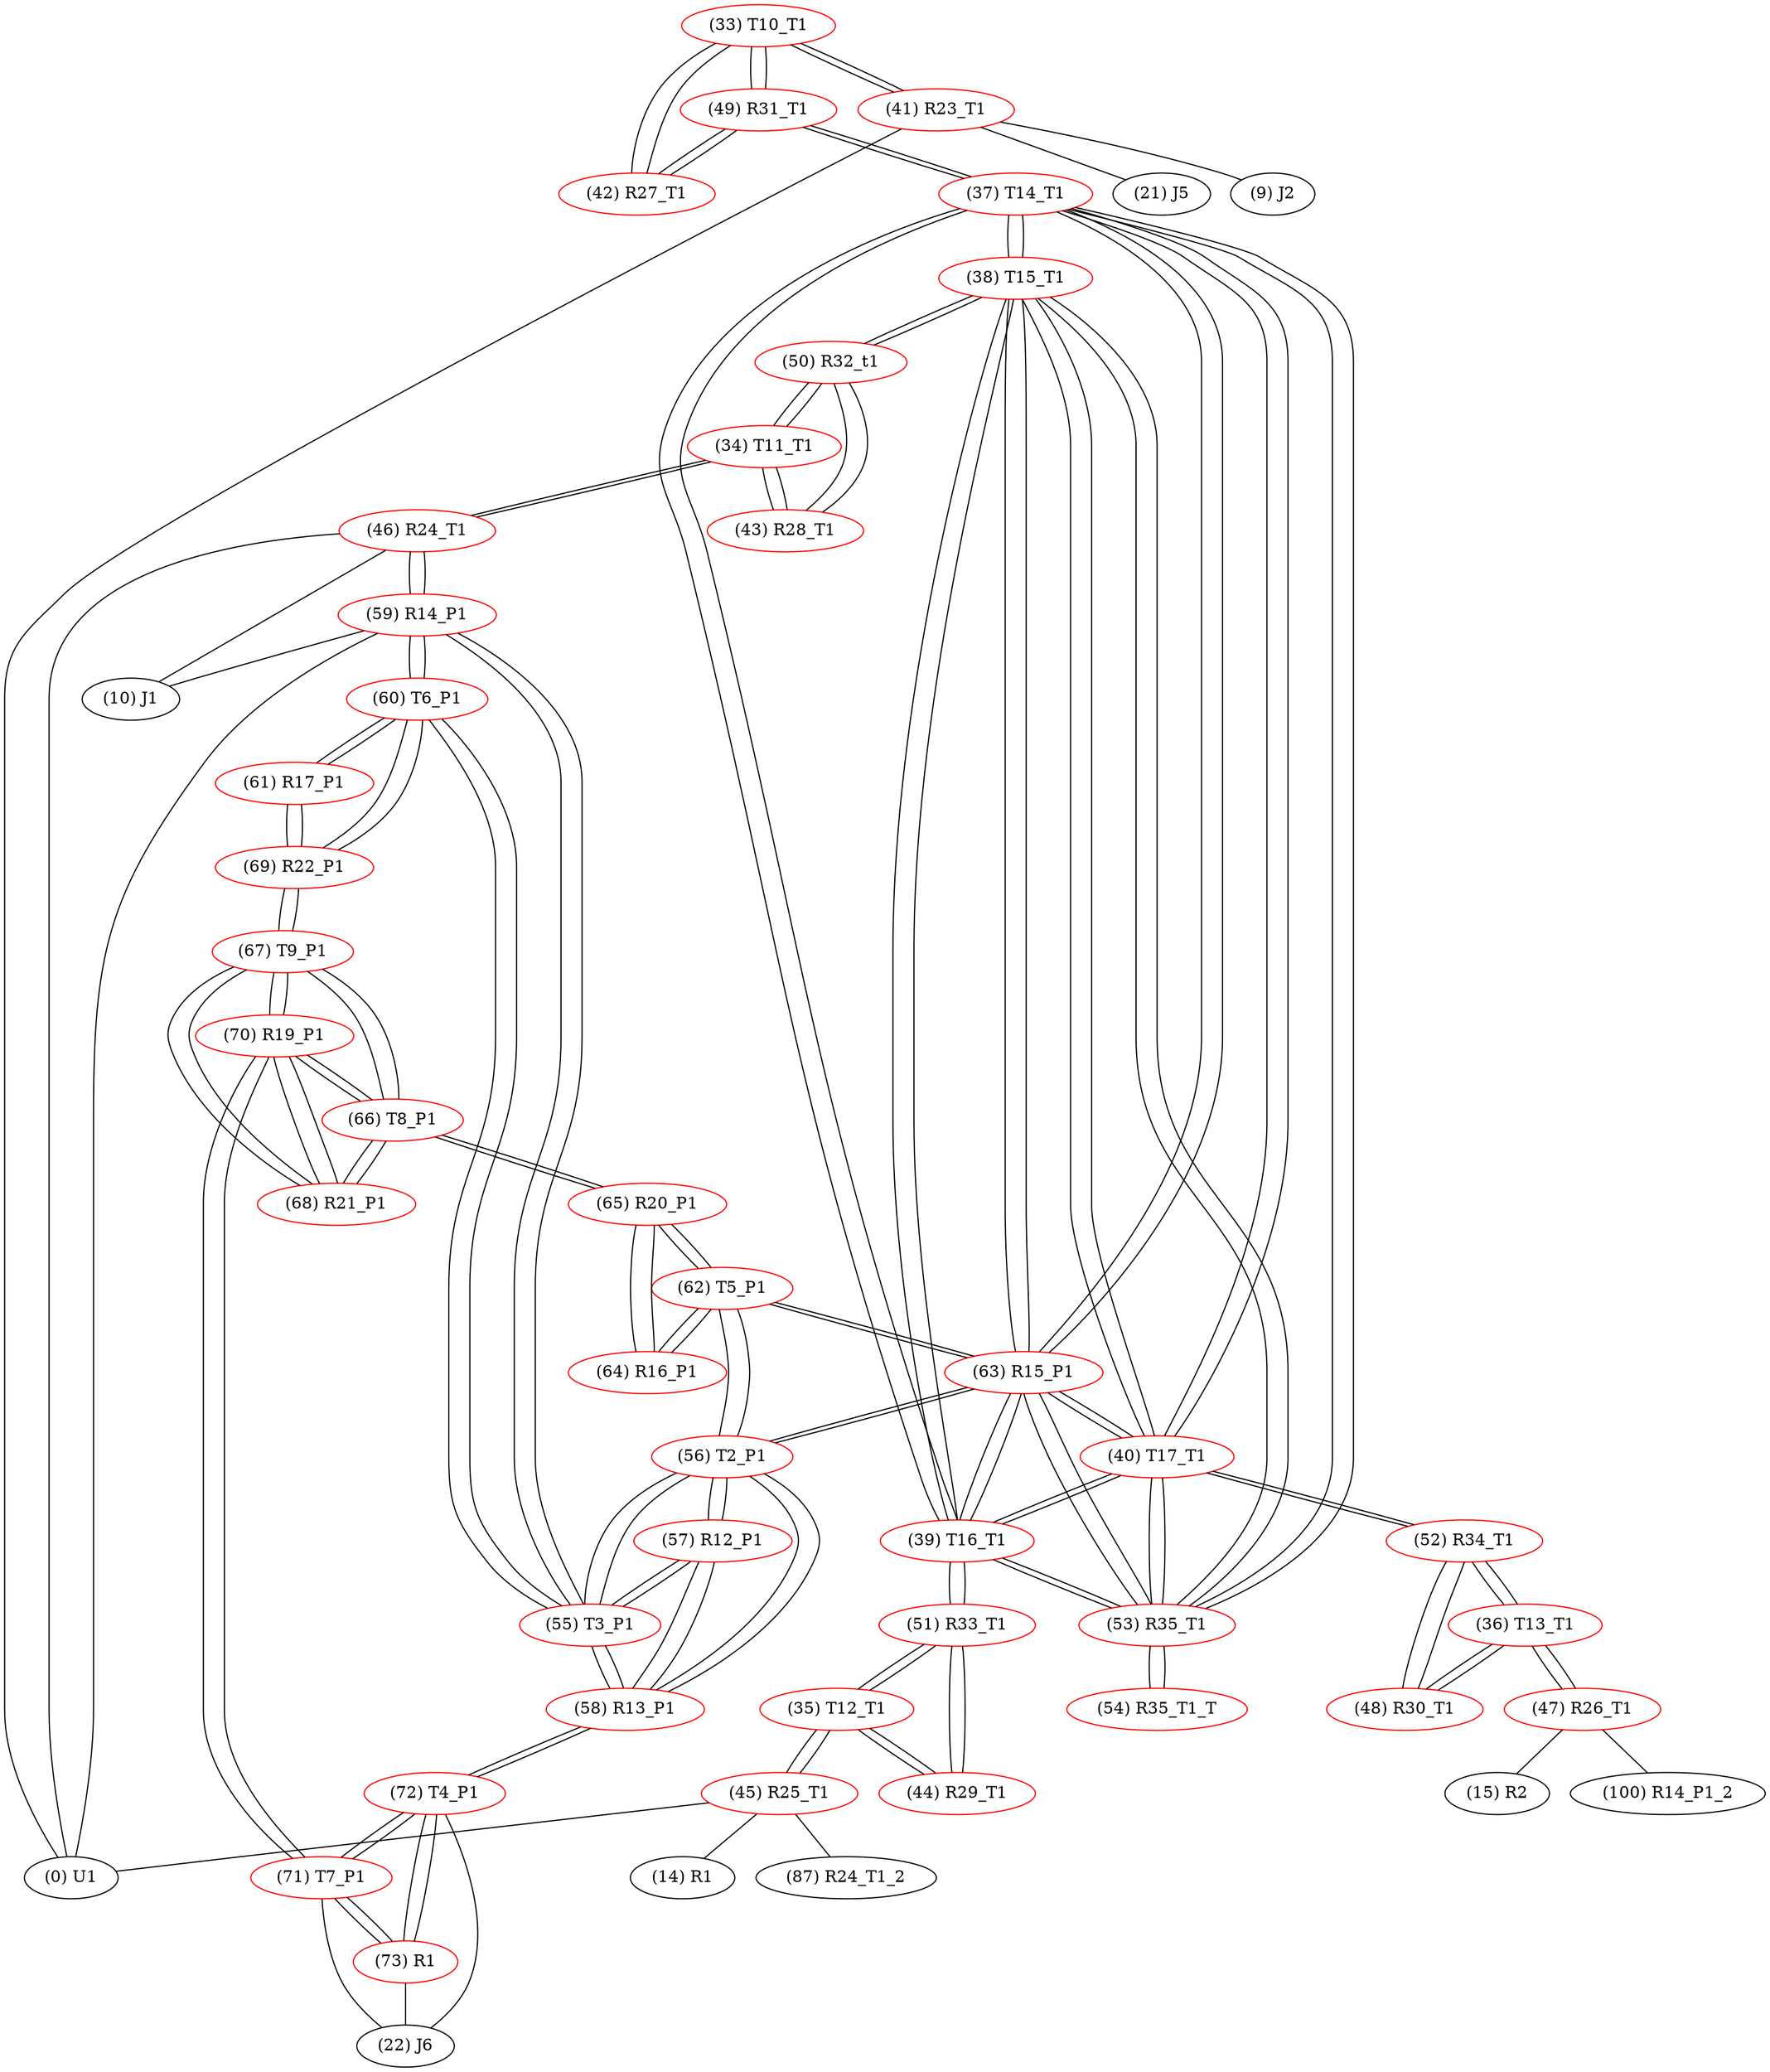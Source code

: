 graph {
	33 [label="(33) T10_T1" color=red]
	41 [label="(41) R23_T1"]
	49 [label="(49) R31_T1"]
	42 [label="(42) R27_T1"]
	34 [label="(34) T11_T1" color=red]
	46 [label="(46) R24_T1"]
	43 [label="(43) R28_T1"]
	50 [label="(50) R32_t1"]
	35 [label="(35) T12_T1" color=red]
	51 [label="(51) R33_T1"]
	44 [label="(44) R29_T1"]
	45 [label="(45) R25_T1"]
	36 [label="(36) T13_T1" color=red]
	48 [label="(48) R30_T1"]
	52 [label="(52) R34_T1"]
	47 [label="(47) R26_T1"]
	37 [label="(37) T14_T1" color=red]
	49 [label="(49) R31_T1"]
	63 [label="(63) R15_P1"]
	40 [label="(40) T17_T1"]
	53 [label="(53) R35_T1"]
	39 [label="(39) T16_T1"]
	38 [label="(38) T15_T1"]
	38 [label="(38) T15_T1" color=red]
	50 [label="(50) R32_t1"]
	63 [label="(63) R15_P1"]
	40 [label="(40) T17_T1"]
	53 [label="(53) R35_T1"]
	39 [label="(39) T16_T1"]
	37 [label="(37) T14_T1"]
	39 [label="(39) T16_T1" color=red]
	51 [label="(51) R33_T1"]
	63 [label="(63) R15_P1"]
	40 [label="(40) T17_T1"]
	53 [label="(53) R35_T1"]
	38 [label="(38) T15_T1"]
	37 [label="(37) T14_T1"]
	40 [label="(40) T17_T1" color=red]
	52 [label="(52) R34_T1"]
	63 [label="(63) R15_P1"]
	53 [label="(53) R35_T1"]
	39 [label="(39) T16_T1"]
	38 [label="(38) T15_T1"]
	37 [label="(37) T14_T1"]
	41 [label="(41) R23_T1" color=red]
	0 [label="(0) U1"]
	9 [label="(9) J2"]
	21 [label="(21) J5"]
	33 [label="(33) T10_T1"]
	42 [label="(42) R27_T1" color=red]
	33 [label="(33) T10_T1"]
	49 [label="(49) R31_T1"]
	43 [label="(43) R28_T1" color=red]
	34 [label="(34) T11_T1"]
	50 [label="(50) R32_t1"]
	44 [label="(44) R29_T1" color=red]
	51 [label="(51) R33_T1"]
	35 [label="(35) T12_T1"]
	45 [label="(45) R25_T1" color=red]
	0 [label="(0) U1"]
	14 [label="(14) R1"]
	87 [label="(87) R24_T1_2"]
	35 [label="(35) T12_T1"]
	46 [label="(46) R24_T1" color=red]
	59 [label="(59) R14_P1"]
	10 [label="(10) J1"]
	0 [label="(0) U1"]
	34 [label="(34) T11_T1"]
	47 [label="(47) R26_T1" color=red]
	100 [label="(100) R14_P1_2"]
	15 [label="(15) R2"]
	36 [label="(36) T13_T1"]
	48 [label="(48) R30_T1" color=red]
	52 [label="(52) R34_T1"]
	36 [label="(36) T13_T1"]
	49 [label="(49) R31_T1" color=red]
	33 [label="(33) T10_T1"]
	42 [label="(42) R27_T1"]
	37 [label="(37) T14_T1"]
	50 [label="(50) R32_t1" color=red]
	38 [label="(38) T15_T1"]
	34 [label="(34) T11_T1"]
	43 [label="(43) R28_T1"]
	51 [label="(51) R33_T1" color=red]
	39 [label="(39) T16_T1"]
	44 [label="(44) R29_T1"]
	35 [label="(35) T12_T1"]
	52 [label="(52) R34_T1" color=red]
	40 [label="(40) T17_T1"]
	48 [label="(48) R30_T1"]
	36 [label="(36) T13_T1"]
	53 [label="(53) R35_T1" color=red]
	54 [label="(54) R35_T1_T"]
	63 [label="(63) R15_P1"]
	40 [label="(40) T17_T1"]
	39 [label="(39) T16_T1"]
	38 [label="(38) T15_T1"]
	37 [label="(37) T14_T1"]
	54 [label="(54) R35_T1_T" color=red]
	53 [label="(53) R35_T1"]
	55 [label="(55) T3_P1" color=red]
	59 [label="(59) R14_P1"]
	60 [label="(60) T6_P1"]
	58 [label="(58) R13_P1"]
	57 [label="(57) R12_P1"]
	56 [label="(56) T2_P1"]
	56 [label="(56) T2_P1" color=red]
	58 [label="(58) R13_P1"]
	55 [label="(55) T3_P1"]
	57 [label="(57) R12_P1"]
	62 [label="(62) T5_P1"]
	63 [label="(63) R15_P1"]
	57 [label="(57) R12_P1" color=red]
	58 [label="(58) R13_P1"]
	55 [label="(55) T3_P1"]
	56 [label="(56) T2_P1"]
	58 [label="(58) R13_P1" color=red]
	72 [label="(72) T4_P1"]
	55 [label="(55) T3_P1"]
	57 [label="(57) R12_P1"]
	56 [label="(56) T2_P1"]
	59 [label="(59) R14_P1" color=red]
	10 [label="(10) J1"]
	0 [label="(0) U1"]
	46 [label="(46) R24_T1"]
	55 [label="(55) T3_P1"]
	60 [label="(60) T6_P1"]
	60 [label="(60) T6_P1" color=red]
	59 [label="(59) R14_P1"]
	55 [label="(55) T3_P1"]
	69 [label="(69) R22_P1"]
	61 [label="(61) R17_P1"]
	61 [label="(61) R17_P1" color=red]
	69 [label="(69) R22_P1"]
	60 [label="(60) T6_P1"]
	62 [label="(62) T5_P1" color=red]
	56 [label="(56) T2_P1"]
	63 [label="(63) R15_P1"]
	64 [label="(64) R16_P1"]
	65 [label="(65) R20_P1"]
	63 [label="(63) R15_P1" color=red]
	40 [label="(40) T17_T1"]
	53 [label="(53) R35_T1"]
	39 [label="(39) T16_T1"]
	38 [label="(38) T15_T1"]
	37 [label="(37) T14_T1"]
	56 [label="(56) T2_P1"]
	62 [label="(62) T5_P1"]
	64 [label="(64) R16_P1" color=red]
	62 [label="(62) T5_P1"]
	65 [label="(65) R20_P1"]
	65 [label="(65) R20_P1" color=red]
	66 [label="(66) T8_P1"]
	64 [label="(64) R16_P1"]
	62 [label="(62) T5_P1"]
	66 [label="(66) T8_P1" color=red]
	67 [label="(67) T9_P1"]
	68 [label="(68) R21_P1"]
	70 [label="(70) R19_P1"]
	65 [label="(65) R20_P1"]
	67 [label="(67) T9_P1" color=red]
	69 [label="(69) R22_P1"]
	68 [label="(68) R21_P1"]
	66 [label="(66) T8_P1"]
	70 [label="(70) R19_P1"]
	68 [label="(68) R21_P1" color=red]
	67 [label="(67) T9_P1"]
	66 [label="(66) T8_P1"]
	70 [label="(70) R19_P1"]
	69 [label="(69) R22_P1" color=red]
	67 [label="(67) T9_P1"]
	60 [label="(60) T6_P1"]
	61 [label="(61) R17_P1"]
	70 [label="(70) R19_P1" color=red]
	67 [label="(67) T9_P1"]
	68 [label="(68) R21_P1"]
	66 [label="(66) T8_P1"]
	71 [label="(71) T7_P1"]
	71 [label="(71) T7_P1" color=red]
	73 [label="(73) R1"]
	72 [label="(72) T4_P1"]
	22 [label="(22) J6"]
	70 [label="(70) R19_P1"]
	72 [label="(72) T4_P1" color=red]
	58 [label="(58) R13_P1"]
	73 [label="(73) R1"]
	71 [label="(71) T7_P1"]
	22 [label="(22) J6"]
	73 [label="(73) R1" color=red]
	72 [label="(72) T4_P1"]
	71 [label="(71) T7_P1"]
	22 [label="(22) J6"]
	33 -- 41
	33 -- 49
	33 -- 42
	34 -- 46
	34 -- 43
	34 -- 50
	35 -- 51
	35 -- 44
	35 -- 45
	36 -- 48
	36 -- 52
	36 -- 47
	37 -- 49
	37 -- 63
	37 -- 40
	37 -- 53
	37 -- 39
	37 -- 38
	38 -- 50
	38 -- 63
	38 -- 40
	38 -- 53
	38 -- 39
	38 -- 37
	39 -- 51
	39 -- 63
	39 -- 40
	39 -- 53
	39 -- 38
	39 -- 37
	40 -- 52
	40 -- 63
	40 -- 53
	40 -- 39
	40 -- 38
	40 -- 37
	41 -- 0
	41 -- 9
	41 -- 21
	41 -- 33
	42 -- 33
	42 -- 49
	43 -- 34
	43 -- 50
	44 -- 51
	44 -- 35
	45 -- 0
	45 -- 14
	45 -- 87
	45 -- 35
	46 -- 59
	46 -- 10
	46 -- 0
	46 -- 34
	47 -- 100
	47 -- 15
	47 -- 36
	48 -- 52
	48 -- 36
	49 -- 33
	49 -- 42
	49 -- 37
	50 -- 38
	50 -- 34
	50 -- 43
	51 -- 39
	51 -- 44
	51 -- 35
	52 -- 40
	52 -- 48
	52 -- 36
	53 -- 54
	53 -- 63
	53 -- 40
	53 -- 39
	53 -- 38
	53 -- 37
	54 -- 53
	55 -- 59
	55 -- 60
	55 -- 58
	55 -- 57
	55 -- 56
	56 -- 58
	56 -- 55
	56 -- 57
	56 -- 62
	56 -- 63
	57 -- 58
	57 -- 55
	57 -- 56
	58 -- 72
	58 -- 55
	58 -- 57
	58 -- 56
	59 -- 10
	59 -- 0
	59 -- 46
	59 -- 55
	59 -- 60
	60 -- 59
	60 -- 55
	60 -- 69
	60 -- 61
	61 -- 69
	61 -- 60
	62 -- 56
	62 -- 63
	62 -- 64
	62 -- 65
	63 -- 40
	63 -- 53
	63 -- 39
	63 -- 38
	63 -- 37
	63 -- 56
	63 -- 62
	64 -- 62
	64 -- 65
	65 -- 66
	65 -- 64
	65 -- 62
	66 -- 67
	66 -- 68
	66 -- 70
	66 -- 65
	67 -- 69
	67 -- 68
	67 -- 66
	67 -- 70
	68 -- 67
	68 -- 66
	68 -- 70
	69 -- 67
	69 -- 60
	69 -- 61
	70 -- 67
	70 -- 68
	70 -- 66
	70 -- 71
	71 -- 73
	71 -- 72
	71 -- 22
	71 -- 70
	72 -- 58
	72 -- 73
	72 -- 71
	72 -- 22
	73 -- 72
	73 -- 71
	73 -- 22
}